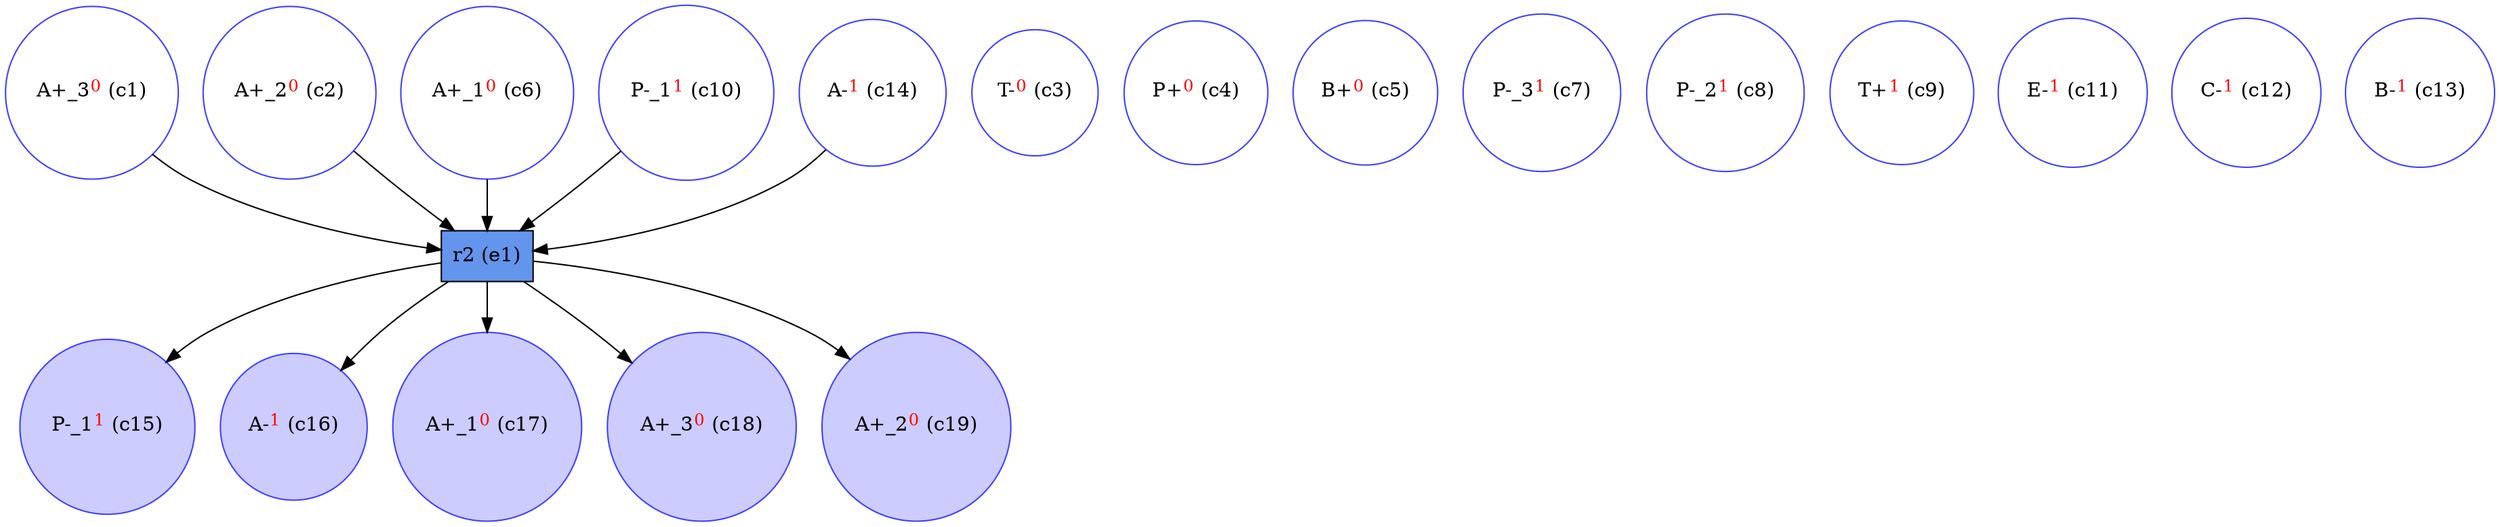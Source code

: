digraph test {
  c1 -> e1;
  c2 -> e1;
  c6 -> e1;
  c10 -> e1;
  c14 -> e1;
  e1 -> c15;
  e1 -> c16;
  e1 -> c17;
  e1 -> c18;
  e1 -> c19;
  c1 [color="#4040ff" fillcolor="transparent" label= <A+_3<FONT COLOR="red"><SUP>0</SUP></FONT>&nbsp;(c1)> shape=circle style=filled];
  c2 [color="#4040ff" fillcolor="transparent" label= <A+_2<FONT COLOR="red"><SUP>0</SUP></FONT>&nbsp;(c2)> shape=circle style=filled];
  c3 [color="#4040ff" fillcolor="transparent" label= <T-<FONT COLOR="red"><SUP>0</SUP></FONT>&nbsp;(c3)> shape=circle style=filled];
  c4 [color="#4040ff" fillcolor="transparent" label= <P+<FONT COLOR="red"><SUP>0</SUP></FONT>&nbsp;(c4)> shape=circle style=filled];
  c5 [color="#4040ff" fillcolor="transparent" label= <B+<FONT COLOR="red"><SUP>0</SUP></FONT>&nbsp;(c5)> shape=circle style=filled];
  c6 [color="#4040ff" fillcolor="transparent" label= <A+_1<FONT COLOR="red"><SUP>0</SUP></FONT>&nbsp;(c6)> shape=circle style=filled];
  c7 [color="#4040ff" fillcolor="transparent" label= <P-_3<FONT COLOR="red"><SUP>1</SUP></FONT>&nbsp;(c7)> shape=circle style=filled];
  c8 [color="#4040ff" fillcolor="transparent" label= <P-_2<FONT COLOR="red"><SUP>1</SUP></FONT>&nbsp;(c8)> shape=circle style=filled];
  c9 [color="#4040ff" fillcolor="transparent" label= <T+<FONT COLOR="red"><SUP>1</SUP></FONT>&nbsp;(c9)> shape=circle style=filled];
  c10 [color="#4040ff" fillcolor="transparent" label= <P-_1<FONT COLOR="red"><SUP>1</SUP></FONT>&nbsp;(c10)> shape=circle style=filled];
  c11 [color="#4040ff" fillcolor="transparent" label= <E-<FONT COLOR="red"><SUP>1</SUP></FONT>&nbsp;(c11)> shape=circle style=filled];
  c12 [color="#4040ff" fillcolor="transparent" label= <C-<FONT COLOR="red"><SUP>1</SUP></FONT>&nbsp;(c12)> shape=circle style=filled];
  c13 [color="#4040ff" fillcolor="transparent" label= <B-<FONT COLOR="red"><SUP>1</SUP></FONT>&nbsp;(c13)> shape=circle style=filled];
  c14 [color="#4040ff" fillcolor="transparent" label= <A-<FONT COLOR="red"><SUP>1</SUP></FONT>&nbsp;(c14)> shape=circle style=filled];
  c15 [color="#4040ff" fillcolor="#ccccff" label= <P-_1<FONT COLOR="red"><SUP>1</SUP></FONT>&nbsp;(c15)> shape=circle style=filled];
  c16 [color="#4040ff" fillcolor="#ccccff" label= <A-<FONT COLOR="red"><SUP>1</SUP></FONT>&nbsp;(c16)> shape=circle style=filled];
  c17 [color="#4040ff" fillcolor="#ccccff" label= <A+_1<FONT COLOR="red"><SUP>0</SUP></FONT>&nbsp;(c17)> shape=circle style=filled];
  c18 [color="#4040ff" fillcolor="#ccccff" label= <A+_3<FONT COLOR="red"><SUP>0</SUP></FONT>&nbsp;(c18)> shape=circle style=filled];
  c19 [color="#4040ff" fillcolor="#ccccff" label= <A+_2<FONT COLOR="red"><SUP>0</SUP></FONT>&nbsp;(c19)> shape=circle style=filled];
  e1 [color=black fillcolor=cornflowerblue label="r2 (e1)" shape=box style=filled];
}
